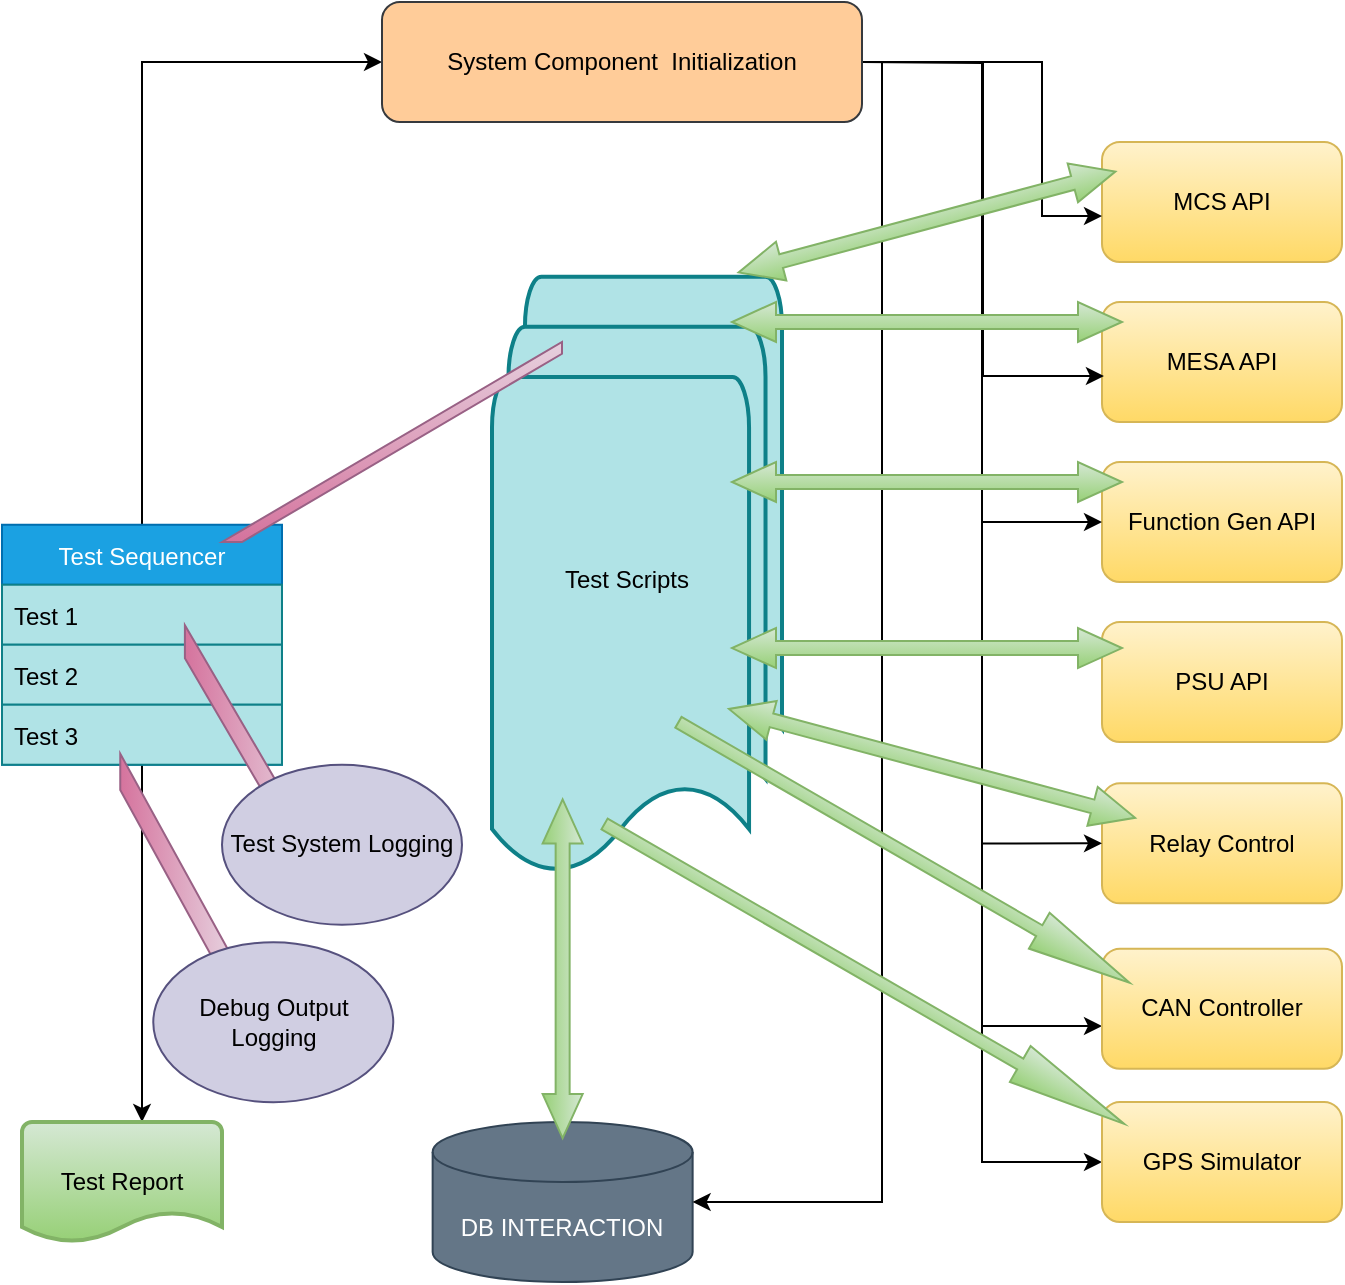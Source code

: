 <mxfile version="15.4.1" type="github">
  <diagram id="gMrDqSuDuvuPc_SX7rfT" name="Page-1">
    <mxGraphModel dx="782" dy="681" grid="1" gridSize="10" guides="1" tooltips="1" connect="1" arrows="1" fold="1" page="1" pageScale="1" pageWidth="850" pageHeight="1100" math="0" shadow="0">
      <root>
        <mxCell id="0" />
        <mxCell id="1" parent="0" />
        <mxCell id="lmd7fpeS80V2Vtp8o7P9-2" value="DB INTERACTION" style="shape=cylinder3;whiteSpace=wrap;html=1;boundedLbl=1;backgroundOutline=1;size=15;fillColor=#647687;strokeColor=#314354;fontColor=#ffffff;" parent="1" vertex="1">
          <mxGeometry x="225.32" y="570" width="130" height="80" as="geometry" />
        </mxCell>
        <mxCell id="lmd7fpeS80V2Vtp8o7P9-4" value="MCS API" style="rounded=1;whiteSpace=wrap;html=1;fillColor=#fff2cc;strokeColor=#d6b656;gradientColor=#ffd966;" parent="1" vertex="1">
          <mxGeometry x="560" y="80" width="120" height="60" as="geometry" />
        </mxCell>
        <mxCell id="lmd7fpeS80V2Vtp8o7P9-5" value="MESA API" style="rounded=1;whiteSpace=wrap;html=1;fillColor=#fff2cc;strokeColor=#d6b656;gradientColor=#ffd966;" parent="1" vertex="1">
          <mxGeometry x="560" y="160" width="120" height="60" as="geometry" />
        </mxCell>
        <mxCell id="lmd7fpeS80V2Vtp8o7P9-6" value="Function Gen API" style="rounded=1;whiteSpace=wrap;html=1;fillColor=#fff2cc;strokeColor=#d6b656;gradientColor=#ffd966;" parent="1" vertex="1">
          <mxGeometry x="560" y="240" width="120" height="60" as="geometry" />
        </mxCell>
        <mxCell id="lmd7fpeS80V2Vtp8o7P9-7" value="PSU API" style="rounded=1;whiteSpace=wrap;html=1;fillColor=#fff2cc;strokeColor=#d6b656;gradientColor=#ffd966;" parent="1" vertex="1">
          <mxGeometry x="560" y="320" width="120" height="60" as="geometry" />
        </mxCell>
        <mxCell id="lmd7fpeS80V2Vtp8o7P9-42" style="edgeStyle=orthogonalEdgeStyle;rounded=0;orthogonalLoop=1;jettySize=auto;html=1;entryX=0;entryY=0.5;entryDx=0;entryDy=0;exitX=0.5;exitY=0;exitDx=0;exitDy=0;" parent="1" source="lmd7fpeS80V2Vtp8o7P9-9" target="lmd7fpeS80V2Vtp8o7P9-34" edge="1">
          <mxGeometry relative="1" as="geometry" />
        </mxCell>
        <mxCell id="lmd7fpeS80V2Vtp8o7P9-68" style="edgeStyle=orthogonalEdgeStyle;rounded=0;orthogonalLoop=1;jettySize=auto;html=1;entryX=0.6;entryY=0;entryDx=0;entryDy=0;entryPerimeter=0;" parent="1" source="lmd7fpeS80V2Vtp8o7P9-9" target="lmd7fpeS80V2Vtp8o7P9-67" edge="1">
          <mxGeometry relative="1" as="geometry" />
        </mxCell>
        <mxCell id="lmd7fpeS80V2Vtp8o7P9-9" value="Test Sequencer" style="swimlane;fontStyle=0;childLayout=stackLayout;horizontal=1;startSize=30;horizontalStack=0;resizeParent=1;resizeParentMax=0;resizeLast=0;collapsible=1;marginBottom=0;fillColor=#1ba1e2;strokeColor=#006EAF;fontColor=#ffffff;" parent="1" vertex="1">
          <mxGeometry x="10" y="271.36" width="140" height="120" as="geometry" />
        </mxCell>
        <mxCell id="lmd7fpeS80V2Vtp8o7P9-10" value="Test 1" style="text;strokeColor=#0e8088;fillColor=#b0e3e6;align=left;verticalAlign=middle;spacingLeft=4;spacingRight=4;overflow=hidden;points=[[0,0.5],[1,0.5]];portConstraint=eastwest;rotatable=0;" parent="lmd7fpeS80V2Vtp8o7P9-9" vertex="1">
          <mxGeometry y="30" width="140" height="30" as="geometry" />
        </mxCell>
        <mxCell id="lmd7fpeS80V2Vtp8o7P9-11" value="Test 2" style="text;strokeColor=#0e8088;fillColor=#b0e3e6;align=left;verticalAlign=middle;spacingLeft=4;spacingRight=4;overflow=hidden;points=[[0,0.5],[1,0.5]];portConstraint=eastwest;rotatable=0;" parent="lmd7fpeS80V2Vtp8o7P9-9" vertex="1">
          <mxGeometry y="60" width="140" height="30" as="geometry" />
        </mxCell>
        <mxCell id="lmd7fpeS80V2Vtp8o7P9-12" value="Test 3" style="text;strokeColor=#0e8088;fillColor=#b0e3e6;align=left;verticalAlign=middle;spacingLeft=4;spacingRight=4;overflow=hidden;points=[[0,0.5],[1,0.5]];portConstraint=eastwest;rotatable=0;" parent="lmd7fpeS80V2Vtp8o7P9-9" vertex="1">
          <mxGeometry y="90" width="140" height="30" as="geometry" />
        </mxCell>
        <mxCell id="lmd7fpeS80V2Vtp8o7P9-13" value="Test Scripts&amp;nbsp; &amp;nbsp;" style="strokeWidth=2;html=1;shape=mxgraph.flowchart.multi-document;whiteSpace=wrap;fillColor=#b0e3e6;strokeColor=#0e8088;" parent="1" vertex="1">
          <mxGeometry x="255" y="147.32" width="145" height="302.68" as="geometry" />
        </mxCell>
        <mxCell id="lmd7fpeS80V2Vtp8o7P9-15" value="" style="verticalLabelPosition=bottom;verticalAlign=top;html=1;shape=mxgraph.basic.diag_stripe;dx=10;gradientColor=#d5739d;fillColor=#e6d0de;strokeColor=#996185;" parent="1" vertex="1">
          <mxGeometry x="120" y="180" width="170" height="100" as="geometry" />
        </mxCell>
        <mxCell id="lmd7fpeS80V2Vtp8o7P9-28" value="" style="verticalLabelPosition=bottom;verticalAlign=top;html=1;shape=mxgraph.basic.diag_stripe;dx=10;rotation=90;gradientColor=#d5739d;fillColor=#e6d0de;strokeColor=#996185;" parent="1" vertex="1">
          <mxGeometry x="80" y="343.02" width="103.26" height="60.35" as="geometry" />
        </mxCell>
        <mxCell id="lmd7fpeS80V2Vtp8o7P9-30" value="Test System Logging" style="ellipse;whiteSpace=wrap;html=1;fillColor=#d0cee2;strokeColor=#56517e;" parent="1" vertex="1">
          <mxGeometry x="120" y="391.36" width="120" height="80" as="geometry" />
        </mxCell>
        <mxCell id="lmd7fpeS80V2Vtp8o7P9-31" value="Relay Control" style="rounded=1;whiteSpace=wrap;html=1;fillColor=#fff2cc;strokeColor=#d6b656;gradientColor=#ffd966;" parent="1" vertex="1">
          <mxGeometry x="560" y="400.68" width="120" height="60" as="geometry" />
        </mxCell>
        <mxCell id="lmd7fpeS80V2Vtp8o7P9-39" style="edgeStyle=orthogonalEdgeStyle;rounded=0;orthogonalLoop=1;jettySize=auto;html=1;" parent="1" source="lmd7fpeS80V2Vtp8o7P9-34" edge="1">
          <mxGeometry relative="1" as="geometry">
            <mxPoint x="560" y="117" as="targetPoint" />
            <Array as="points">
              <mxPoint x="530" y="40" />
              <mxPoint x="530" y="117" />
            </Array>
          </mxGeometry>
        </mxCell>
        <mxCell id="lmd7fpeS80V2Vtp8o7P9-43" style="edgeStyle=orthogonalEdgeStyle;rounded=0;orthogonalLoop=1;jettySize=auto;html=1;entryX=0.008;entryY=0.617;entryDx=0;entryDy=0;entryPerimeter=0;" parent="1" target="lmd7fpeS80V2Vtp8o7P9-5" edge="1">
          <mxGeometry relative="1" as="geometry">
            <mxPoint x="510" y="200" as="targetPoint" />
            <mxPoint x="440" y="40" as="sourcePoint" />
          </mxGeometry>
        </mxCell>
        <mxCell id="lmd7fpeS80V2Vtp8o7P9-44" style="edgeStyle=orthogonalEdgeStyle;rounded=0;orthogonalLoop=1;jettySize=auto;html=1;entryX=0;entryY=0.5;entryDx=0;entryDy=0;" parent="1" source="lmd7fpeS80V2Vtp8o7P9-34" target="lmd7fpeS80V2Vtp8o7P9-6" edge="1">
          <mxGeometry relative="1" as="geometry" />
        </mxCell>
        <mxCell id="lmd7fpeS80V2Vtp8o7P9-45" style="edgeStyle=orthogonalEdgeStyle;rounded=0;orthogonalLoop=1;jettySize=auto;html=1;entryX=0;entryY=0.5;entryDx=0;entryDy=0;" parent="1" source="lmd7fpeS80V2Vtp8o7P9-34" target="lmd7fpeS80V2Vtp8o7P9-31" edge="1">
          <mxGeometry relative="1" as="geometry" />
        </mxCell>
        <mxCell id="lmd7fpeS80V2Vtp8o7P9-78" style="edgeStyle=orthogonalEdgeStyle;rounded=0;orthogonalLoop=1;jettySize=auto;html=1;entryX=0;entryY=0.644;entryDx=0;entryDy=0;entryPerimeter=0;" parent="1" source="lmd7fpeS80V2Vtp8o7P9-34" target="lmd7fpeS80V2Vtp8o7P9-69" edge="1">
          <mxGeometry relative="1" as="geometry" />
        </mxCell>
        <mxCell id="lmd7fpeS80V2Vtp8o7P9-82" style="edgeStyle=orthogonalEdgeStyle;rounded=0;orthogonalLoop=1;jettySize=auto;html=1;entryX=0;entryY=0.5;entryDx=0;entryDy=0;" parent="1" source="lmd7fpeS80V2Vtp8o7P9-34" target="lmd7fpeS80V2Vtp8o7P9-72" edge="1">
          <mxGeometry relative="1" as="geometry" />
        </mxCell>
        <mxCell id="lmd7fpeS80V2Vtp8o7P9-83" style="edgeStyle=orthogonalEdgeStyle;rounded=0;orthogonalLoop=1;jettySize=auto;html=1;entryX=1;entryY=0.5;entryDx=0;entryDy=0;entryPerimeter=0;" parent="1" source="lmd7fpeS80V2Vtp8o7P9-34" target="lmd7fpeS80V2Vtp8o7P9-2" edge="1">
          <mxGeometry relative="1" as="geometry">
            <Array as="points">
              <mxPoint x="450" y="40" />
              <mxPoint x="450" y="610" />
            </Array>
          </mxGeometry>
        </mxCell>
        <mxCell id="lmd7fpeS80V2Vtp8o7P9-34" value="System Component&amp;nbsp; Initialization" style="rounded=1;whiteSpace=wrap;html=1;fillColor=#ffcc99;strokeColor=#36393d;" parent="1" vertex="1">
          <mxGeometry x="200" y="10" width="240" height="60" as="geometry" />
        </mxCell>
        <mxCell id="lmd7fpeS80V2Vtp8o7P9-47" value="" style="verticalLabelPosition=bottom;verticalAlign=top;html=1;shape=mxgraph.basic.diag_stripe;dx=10;rotation=90;gradientColor=#d5739d;fillColor=#e6d0de;strokeColor=#996185;" parent="1" vertex="1">
          <mxGeometry x="46.63" y="408.37" width="100" height="55" as="geometry" />
        </mxCell>
        <mxCell id="lmd7fpeS80V2Vtp8o7P9-48" value="Debug Output Logging" style="ellipse;whiteSpace=wrap;html=1;fillColor=#d0cee2;strokeColor=#56517e;" parent="1" vertex="1">
          <mxGeometry x="85.64" y="480.11" width="120" height="80" as="geometry" />
        </mxCell>
        <mxCell id="lmd7fpeS80V2Vtp8o7P9-53" value="" style="html=1;shadow=0;dashed=0;align=center;verticalAlign=middle;shape=mxgraph.arrows2.twoWayArrow;dy=0.65;dx=22;gradientColor=#97d077;fillColor=#d5e8d4;strokeColor=#82b366;" parent="1" vertex="1">
          <mxGeometry x="375" y="160" width="195" height="20" as="geometry" />
        </mxCell>
        <mxCell id="lmd7fpeS80V2Vtp8o7P9-56" value="" style="html=1;shadow=0;dashed=0;align=center;verticalAlign=middle;shape=mxgraph.arrows2.twoWayArrow;dy=0.65;dx=22;gradientColor=#97d077;fillColor=#d5e8d4;strokeColor=#82b366;" parent="1" vertex="1">
          <mxGeometry x="375" y="240" width="195" height="20" as="geometry" />
        </mxCell>
        <mxCell id="lmd7fpeS80V2Vtp8o7P9-57" value="" style="html=1;shadow=0;dashed=0;align=center;verticalAlign=middle;shape=mxgraph.arrows2.twoWayArrow;dy=0.65;dx=22;gradientColor=#97d077;fillColor=#d5e8d4;strokeColor=#82b366;" parent="1" vertex="1">
          <mxGeometry x="375" y="323.02" width="195" height="20" as="geometry" />
        </mxCell>
        <mxCell id="lmd7fpeS80V2Vtp8o7P9-58" value="" style="html=1;shadow=0;dashed=0;align=center;verticalAlign=middle;shape=mxgraph.arrows2.twoWayArrow;dy=0.65;dx=22;rotation=15;gradientColor=#97d077;fillColor=#d5e8d4;strokeColor=#82b366;" parent="1" vertex="1">
          <mxGeometry x="369.91" y="380.68" width="210.21" height="20" as="geometry" />
        </mxCell>
        <mxCell id="lmd7fpeS80V2Vtp8o7P9-59" value="" style="html=1;shadow=0;dashed=0;align=center;verticalAlign=middle;shape=mxgraph.arrows2.twoWayArrow;dy=0.65;dx=22;rotation=90;gradientColor=#97d077;fillColor=#d5e8d4;strokeColor=#82b366;" parent="1" vertex="1">
          <mxGeometry x="205.64" y="483.37" width="169.36" height="20" as="geometry" />
        </mxCell>
        <mxCell id="lmd7fpeS80V2Vtp8o7P9-67" value="Test Report" style="strokeWidth=2;html=1;shape=mxgraph.flowchart.document2;whiteSpace=wrap;size=0.25;fillColor=#d5e8d4;gradientColor=#97d077;strokeColor=#82b366;" parent="1" vertex="1">
          <mxGeometry x="20" y="570" width="100" height="60" as="geometry" />
        </mxCell>
        <mxCell id="lmd7fpeS80V2Vtp8o7P9-69" value="CAN Controller" style="rounded=1;whiteSpace=wrap;html=1;fillColor=#fff2cc;strokeColor=#d6b656;gradientColor=#ffd966;" parent="1" vertex="1">
          <mxGeometry x="560" y="483.37" width="120" height="60" as="geometry" />
        </mxCell>
        <mxCell id="lmd7fpeS80V2Vtp8o7P9-72" value="GPS Simulator" style="rounded=1;whiteSpace=wrap;html=1;fillColor=#fff2cc;strokeColor=#d6b656;gradientColor=#ffd966;" parent="1" vertex="1">
          <mxGeometry x="560" y="560" width="120" height="60" as="geometry" />
        </mxCell>
        <mxCell id="lmd7fpeS80V2Vtp8o7P9-77" value="" style="shape=singleArrow;whiteSpace=wrap;html=1;rotation=30;gradientColor=#97d077;fillColor=#d5e8d4;strokeColor=#82b366;" parent="1" vertex="1">
          <mxGeometry x="291.18" y="485.61" width="300" height="20.71" as="geometry" />
        </mxCell>
        <mxCell id="lmd7fpeS80V2Vtp8o7P9-74" value="" style="shape=singleArrow;whiteSpace=wrap;html=1;rotation=30;gradientColor=#97d077;fillColor=#d5e8d4;strokeColor=#82b366;" parent="1" vertex="1">
          <mxGeometry x="330.76" y="424.9" width="260.42" height="20.71" as="geometry" />
        </mxCell>
        <mxCell id="jm4fq5LimDlNm7-ebv9n-1" value="" style="html=1;shadow=0;dashed=0;align=center;verticalAlign=middle;shape=mxgraph.arrows2.twoWayArrow;dy=0.65;dx=22;gradientColor=#97d077;fillColor=#d5e8d4;strokeColor=#82b366;rotation=-15;" vertex="1" parent="1">
          <mxGeometry x="375" y="110" width="195" height="20" as="geometry" />
        </mxCell>
      </root>
    </mxGraphModel>
  </diagram>
</mxfile>
